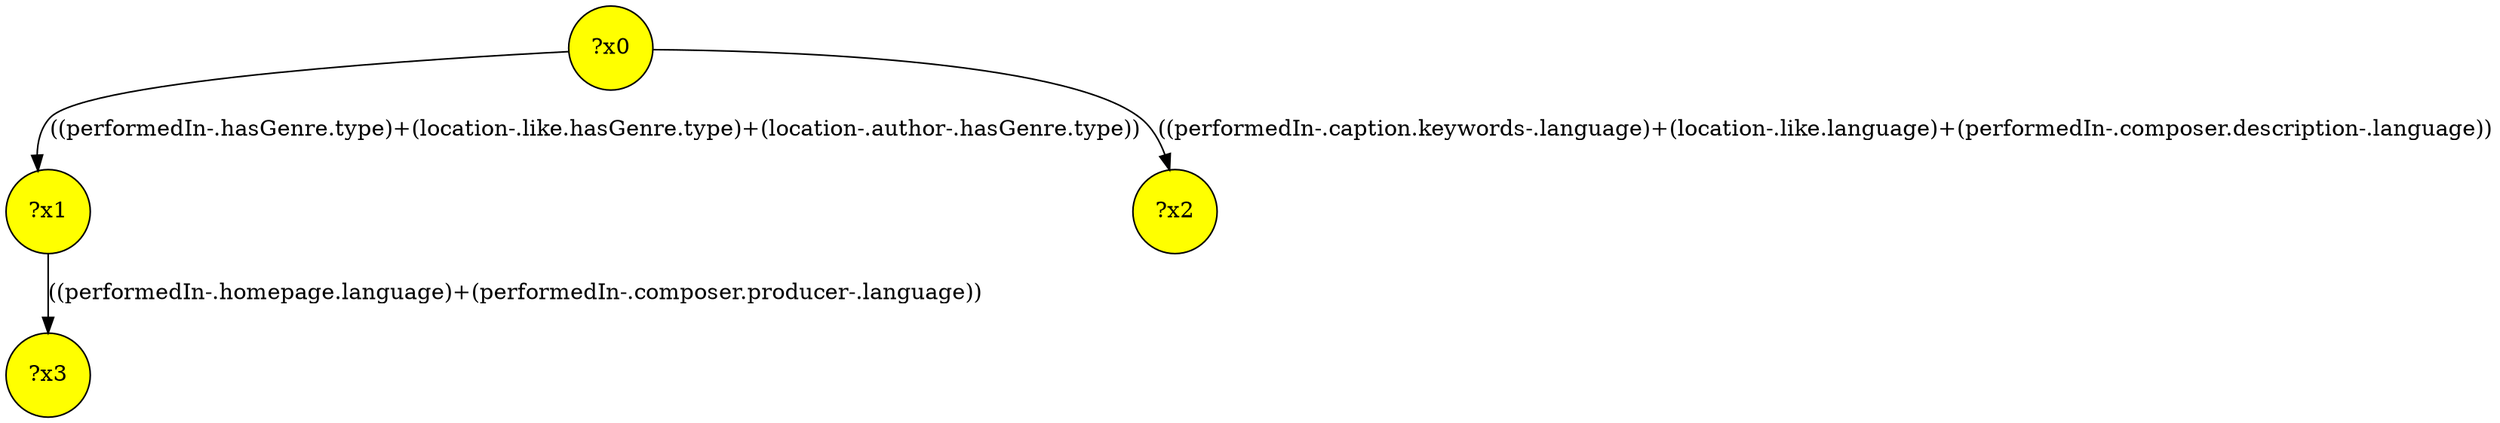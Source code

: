 digraph g {
	x3 [fillcolor="yellow", style="filled," shape=circle, label="?x3"];
	x0 [fillcolor="yellow", style="filled," shape=circle, label="?x0"];
	x1 [fillcolor="yellow", style="filled," shape=circle, label="?x1"];
	x2 [fillcolor="yellow", style="filled," shape=circle, label="?x2"];
	x0 -> x1 [label="((performedIn-.hasGenre.type)+(location-.like.hasGenre.type)+(location-.author-.hasGenre.type))"];
	x0 -> x2 [label="((performedIn-.caption.keywords-.language)+(location-.like.language)+(performedIn-.composer.description-.language))"];
	x1 -> x3 [label="((performedIn-.homepage.language)+(performedIn-.composer.producer-.language))"];
}
